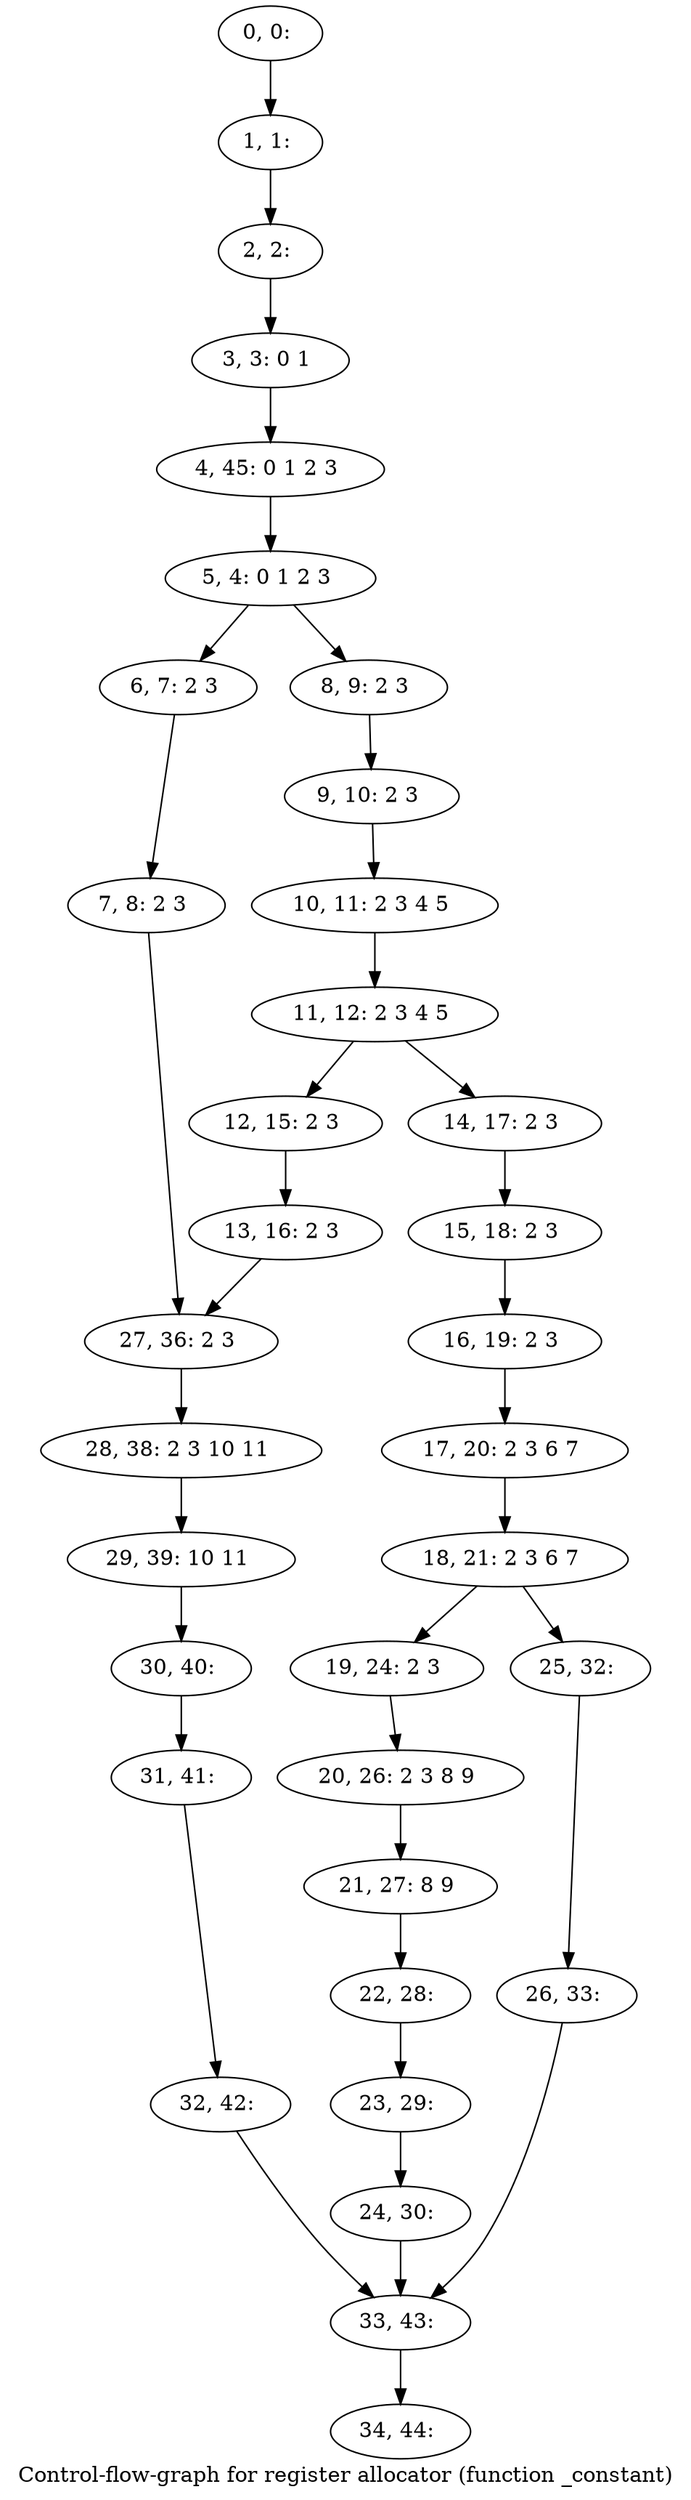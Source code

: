 digraph G {
graph [label="Control-flow-graph for register allocator (function _constant)"]
0[label="0, 0: "];
1[label="1, 1: "];
2[label="2, 2: "];
3[label="3, 3: 0 1 "];
4[label="4, 45: 0 1 2 3 "];
5[label="5, 4: 0 1 2 3 "];
6[label="6, 7: 2 3 "];
7[label="7, 8: 2 3 "];
8[label="8, 9: 2 3 "];
9[label="9, 10: 2 3 "];
10[label="10, 11: 2 3 4 5 "];
11[label="11, 12: 2 3 4 5 "];
12[label="12, 15: 2 3 "];
13[label="13, 16: 2 3 "];
14[label="14, 17: 2 3 "];
15[label="15, 18: 2 3 "];
16[label="16, 19: 2 3 "];
17[label="17, 20: 2 3 6 7 "];
18[label="18, 21: 2 3 6 7 "];
19[label="19, 24: 2 3 "];
20[label="20, 26: 2 3 8 9 "];
21[label="21, 27: 8 9 "];
22[label="22, 28: "];
23[label="23, 29: "];
24[label="24, 30: "];
25[label="25, 32: "];
26[label="26, 33: "];
27[label="27, 36: 2 3 "];
28[label="28, 38: 2 3 10 11 "];
29[label="29, 39: 10 11 "];
30[label="30, 40: "];
31[label="31, 41: "];
32[label="32, 42: "];
33[label="33, 43: "];
34[label="34, 44: "];
0->1 ;
1->2 ;
2->3 ;
3->4 ;
4->5 ;
5->6 ;
5->8 ;
6->7 ;
7->27 ;
8->9 ;
9->10 ;
10->11 ;
11->12 ;
11->14 ;
12->13 ;
13->27 ;
14->15 ;
15->16 ;
16->17 ;
17->18 ;
18->19 ;
18->25 ;
19->20 ;
20->21 ;
21->22 ;
22->23 ;
23->24 ;
24->33 ;
25->26 ;
26->33 ;
27->28 ;
28->29 ;
29->30 ;
30->31 ;
31->32 ;
32->33 ;
33->34 ;
}
